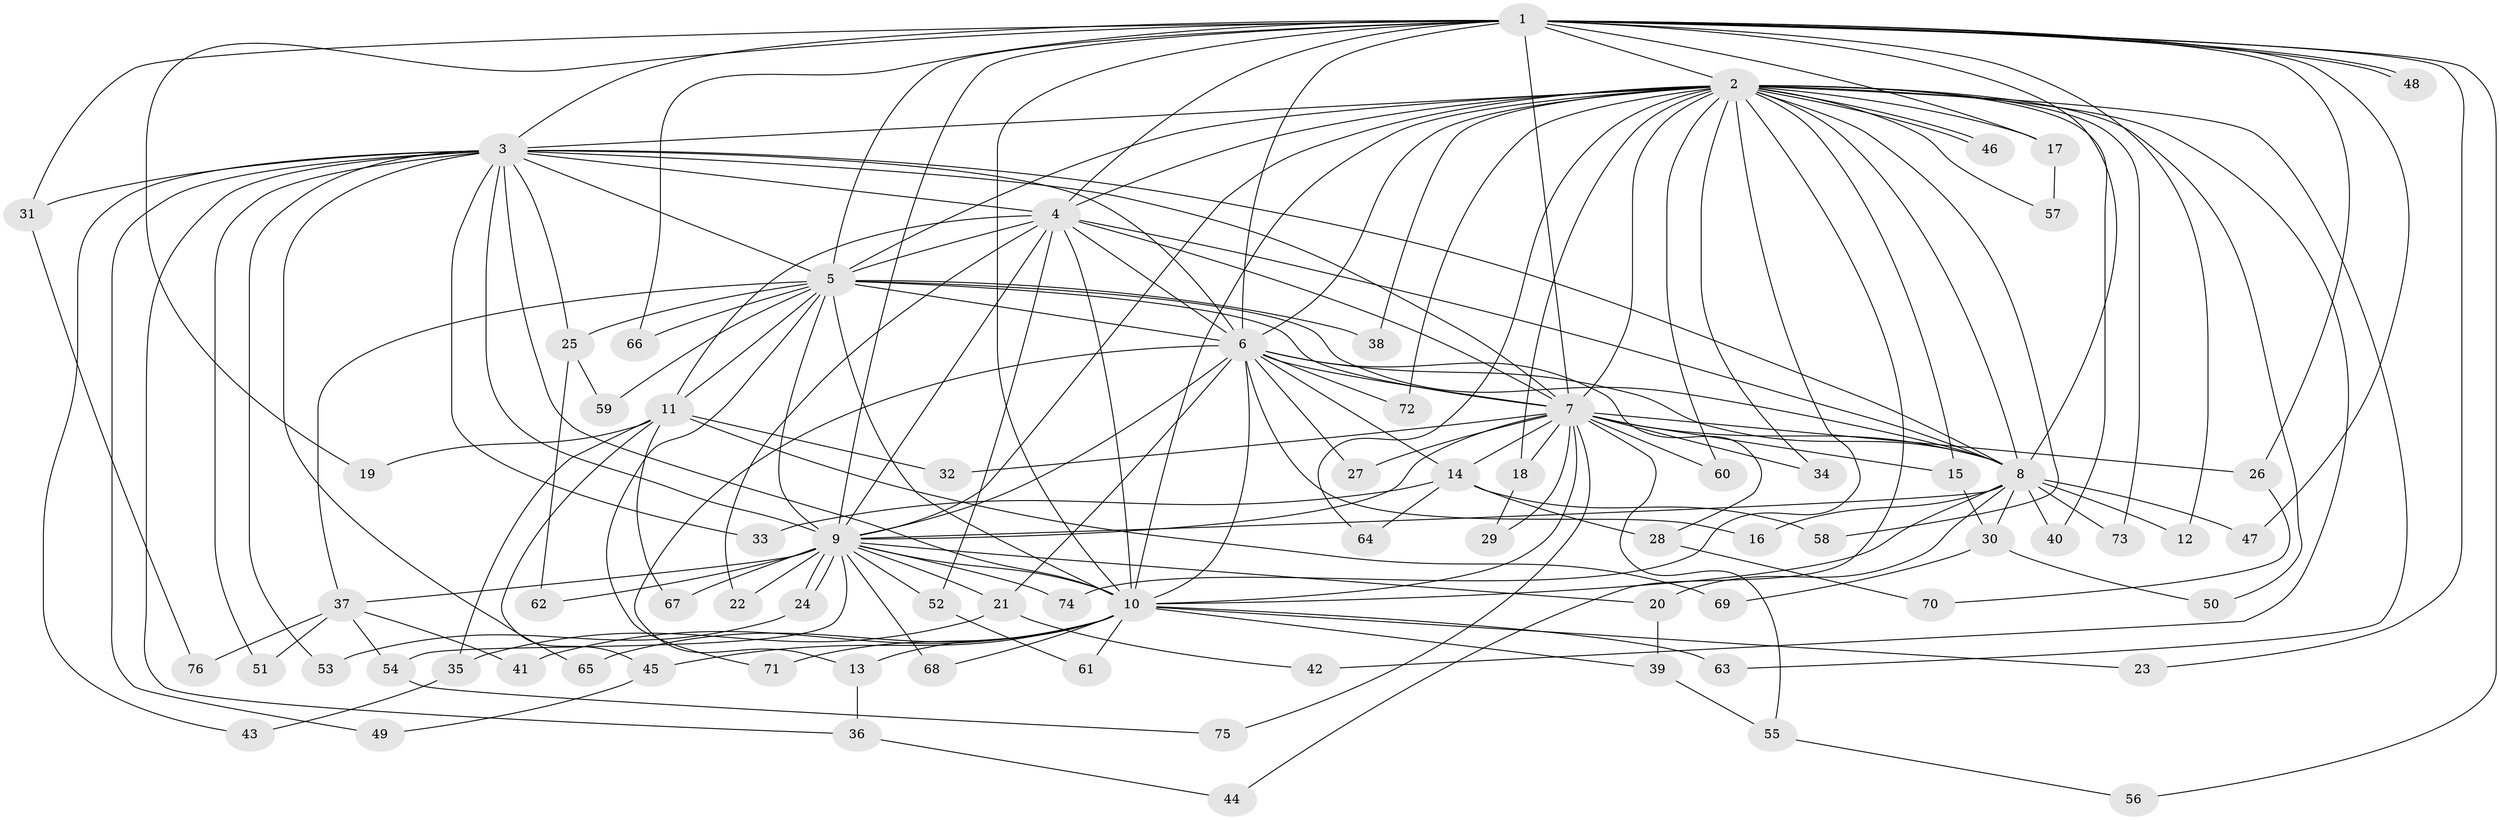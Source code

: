 // Generated by graph-tools (version 1.1) at 2025/01/03/09/25 03:01:19]
// undirected, 76 vertices, 177 edges
graph export_dot {
graph [start="1"]
  node [color=gray90,style=filled];
  1;
  2;
  3;
  4;
  5;
  6;
  7;
  8;
  9;
  10;
  11;
  12;
  13;
  14;
  15;
  16;
  17;
  18;
  19;
  20;
  21;
  22;
  23;
  24;
  25;
  26;
  27;
  28;
  29;
  30;
  31;
  32;
  33;
  34;
  35;
  36;
  37;
  38;
  39;
  40;
  41;
  42;
  43;
  44;
  45;
  46;
  47;
  48;
  49;
  50;
  51;
  52;
  53;
  54;
  55;
  56;
  57;
  58;
  59;
  60;
  61;
  62;
  63;
  64;
  65;
  66;
  67;
  68;
  69;
  70;
  71;
  72;
  73;
  74;
  75;
  76;
  1 -- 2;
  1 -- 3;
  1 -- 4;
  1 -- 5;
  1 -- 6;
  1 -- 7;
  1 -- 8;
  1 -- 9;
  1 -- 10;
  1 -- 12;
  1 -- 17;
  1 -- 19;
  1 -- 23;
  1 -- 26;
  1 -- 31;
  1 -- 47;
  1 -- 48;
  1 -- 48;
  1 -- 56;
  1 -- 66;
  2 -- 3;
  2 -- 4;
  2 -- 5;
  2 -- 6;
  2 -- 7;
  2 -- 8;
  2 -- 9;
  2 -- 10;
  2 -- 15;
  2 -- 17;
  2 -- 18;
  2 -- 34;
  2 -- 38;
  2 -- 40;
  2 -- 42;
  2 -- 44;
  2 -- 46;
  2 -- 46;
  2 -- 50;
  2 -- 57;
  2 -- 58;
  2 -- 60;
  2 -- 63;
  2 -- 64;
  2 -- 72;
  2 -- 73;
  2 -- 74;
  3 -- 4;
  3 -- 5;
  3 -- 6;
  3 -- 7;
  3 -- 8;
  3 -- 9;
  3 -- 10;
  3 -- 25;
  3 -- 31;
  3 -- 33;
  3 -- 36;
  3 -- 43;
  3 -- 49;
  3 -- 51;
  3 -- 53;
  3 -- 65;
  4 -- 5;
  4 -- 6;
  4 -- 7;
  4 -- 8;
  4 -- 9;
  4 -- 10;
  4 -- 11;
  4 -- 22;
  4 -- 52;
  5 -- 6;
  5 -- 7;
  5 -- 8;
  5 -- 9;
  5 -- 10;
  5 -- 11;
  5 -- 25;
  5 -- 37;
  5 -- 38;
  5 -- 59;
  5 -- 66;
  5 -- 71;
  6 -- 7;
  6 -- 8;
  6 -- 9;
  6 -- 10;
  6 -- 13;
  6 -- 14;
  6 -- 16;
  6 -- 21;
  6 -- 27;
  6 -- 28;
  6 -- 72;
  7 -- 8;
  7 -- 9;
  7 -- 10;
  7 -- 14;
  7 -- 15;
  7 -- 18;
  7 -- 26;
  7 -- 27;
  7 -- 29;
  7 -- 32;
  7 -- 34;
  7 -- 55;
  7 -- 60;
  7 -- 75;
  8 -- 9;
  8 -- 10;
  8 -- 12;
  8 -- 16;
  8 -- 20;
  8 -- 30;
  8 -- 40;
  8 -- 47;
  8 -- 73;
  9 -- 10;
  9 -- 20;
  9 -- 21;
  9 -- 22;
  9 -- 24;
  9 -- 24;
  9 -- 37;
  9 -- 52;
  9 -- 54;
  9 -- 62;
  9 -- 67;
  9 -- 68;
  9 -- 74;
  10 -- 13;
  10 -- 23;
  10 -- 39;
  10 -- 41;
  10 -- 45;
  10 -- 61;
  10 -- 63;
  10 -- 65;
  10 -- 68;
  10 -- 71;
  11 -- 19;
  11 -- 32;
  11 -- 35;
  11 -- 45;
  11 -- 67;
  11 -- 69;
  13 -- 36;
  14 -- 28;
  14 -- 33;
  14 -- 58;
  14 -- 64;
  15 -- 30;
  17 -- 57;
  18 -- 29;
  20 -- 39;
  21 -- 35;
  21 -- 42;
  24 -- 53;
  25 -- 59;
  25 -- 62;
  26 -- 70;
  28 -- 70;
  30 -- 50;
  30 -- 69;
  31 -- 76;
  35 -- 43;
  36 -- 44;
  37 -- 41;
  37 -- 51;
  37 -- 54;
  37 -- 76;
  39 -- 55;
  45 -- 49;
  52 -- 61;
  54 -- 75;
  55 -- 56;
}
